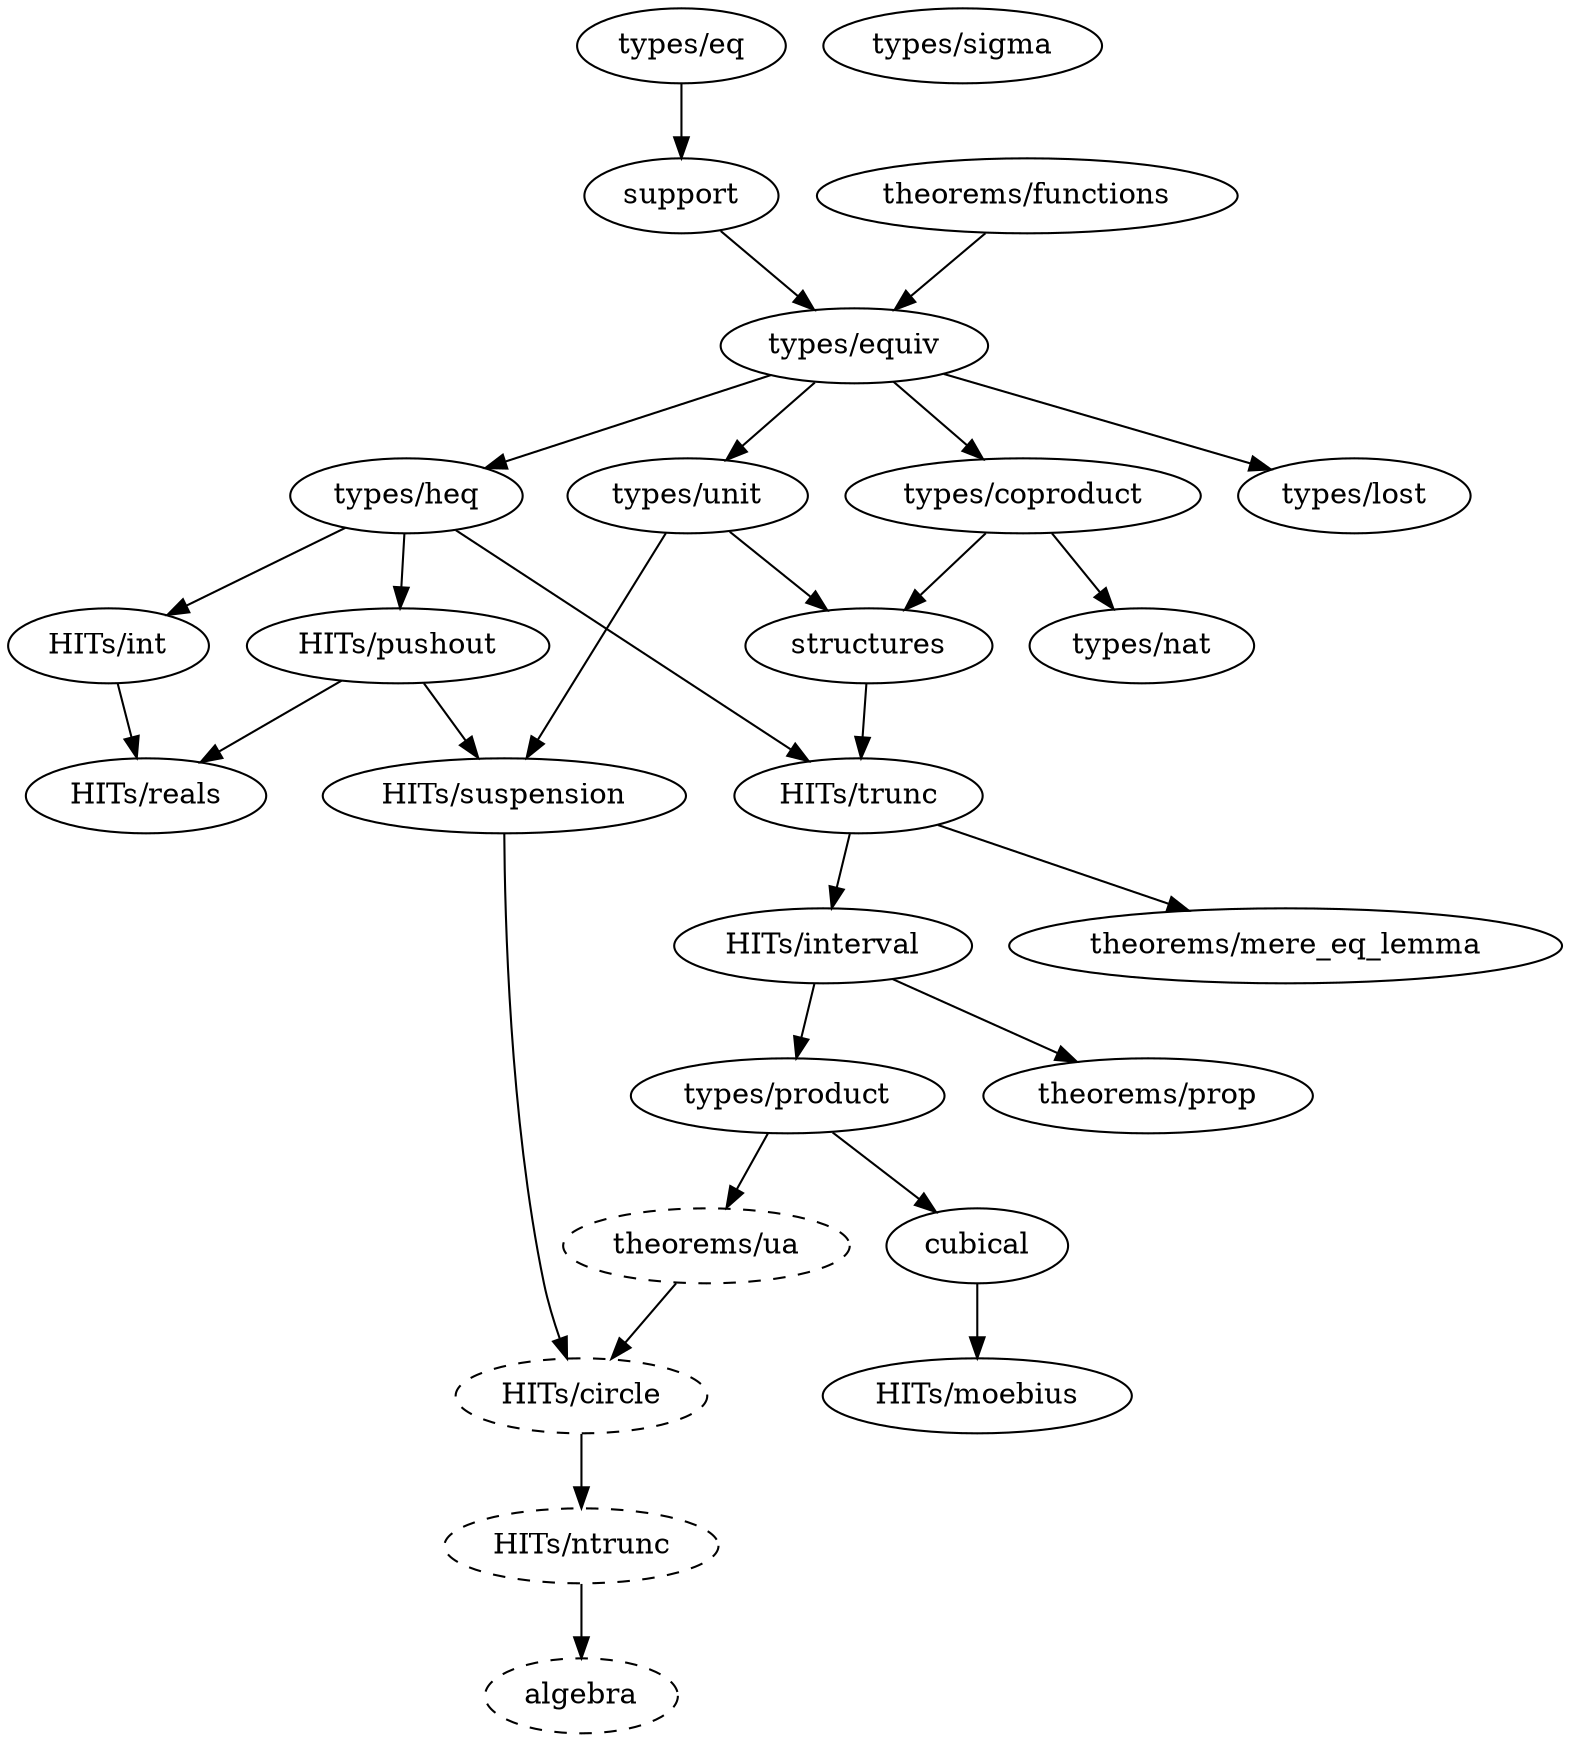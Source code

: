 digraph dependency_map {
  algebra [style=dashed]
  "HITs/ntrunc" -> algebra

  "HITs/circle" [style=dashed]
  "HITs/suspension" -> "HITs/circle"
  "theorems/ua" -> "HITs/circle"

  "types/equiv" -> "types/coproduct"

  "types/product" -> cubical

  "types/equiv" -> "types/heq"

  support -> "types/equiv"
  "theorems/functions" -> "types/equiv"

  "types/heq" -> "HITs/int"

  "HITs/trunc" -> "HITs/interval"

  cubical -> "HITs/moebius"

  "HITs/trunc" -> "theorems/mere_eq_lemma"

  "HITs/ntrunc" [style=dashed]
  "HITs/circle" -> "HITs/ntrunc"

  "HITs/interval" -> "types/product"

  "HITs/interval" -> "theorems/prop"

  "types/heq" -> "HITs/pushout"

  "HITs/pushout" -> "HITs/reals"
  "HITs/int" -> "HITs/reals"

  "types/unit" -> structures
  "types/coproduct" -> structures

  "types/eq" -> support

  "HITs/pushout" -> "HITs/suspension"
  "types/unit" -> "HITs/suspension"

  structures -> "HITs/trunc"
  "types/heq" -> "HITs/trunc"

  "theorems/ua" [style=dashed]
  "types/product" -> "theorems/ua"

  "types/equiv" -> "types/unit"

  "types/coproduct" -> "types/nat"

  "types/equiv" -> "types/lost"

  "types/sigma"
}
